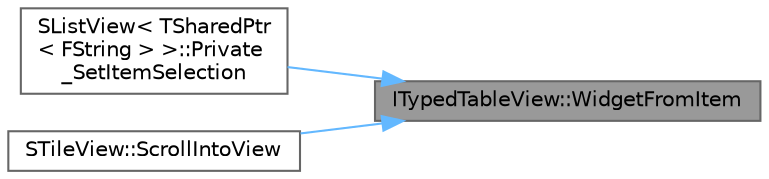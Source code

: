 digraph "ITypedTableView::WidgetFromItem"
{
 // INTERACTIVE_SVG=YES
 // LATEX_PDF_SIZE
  bgcolor="transparent";
  edge [fontname=Helvetica,fontsize=10,labelfontname=Helvetica,labelfontsize=10];
  node [fontname=Helvetica,fontsize=10,shape=box,height=0.2,width=0.4];
  rankdir="RL";
  Node1 [id="Node000001",label="ITypedTableView::WidgetFromItem",height=0.2,width=0.4,color="gray40", fillcolor="grey60", style="filled", fontcolor="black",tooltip="Find a widget for this item if it has already been constructed."];
  Node1 -> Node2 [id="edge1_Node000001_Node000002",dir="back",color="steelblue1",style="solid",tooltip=" "];
  Node2 [id="Node000002",label="SListView\< TSharedPtr\l\< FString \> \>::Private\l_SetItemSelection",height=0.2,width=0.4,color="grey40", fillcolor="white", style="filled",URL="$d1/dc1/classSListView.html#a842d8425b464b718a549a2f97cc48472",tooltip=" "];
  Node1 -> Node3 [id="edge2_Node000001_Node000003",dir="back",color="steelblue1",style="solid",tooltip=" "];
  Node3 [id="Node000003",label="STileView::ScrollIntoView",height=0.2,width=0.4,color="grey40", fillcolor="white", style="filled",URL="$d0/d1a/classSTileView.html#a492ba1fc6cf684b344e0dcd5ac4e82f4",tooltip="If there is a pending request to scroll an item into view, do so."];
}

